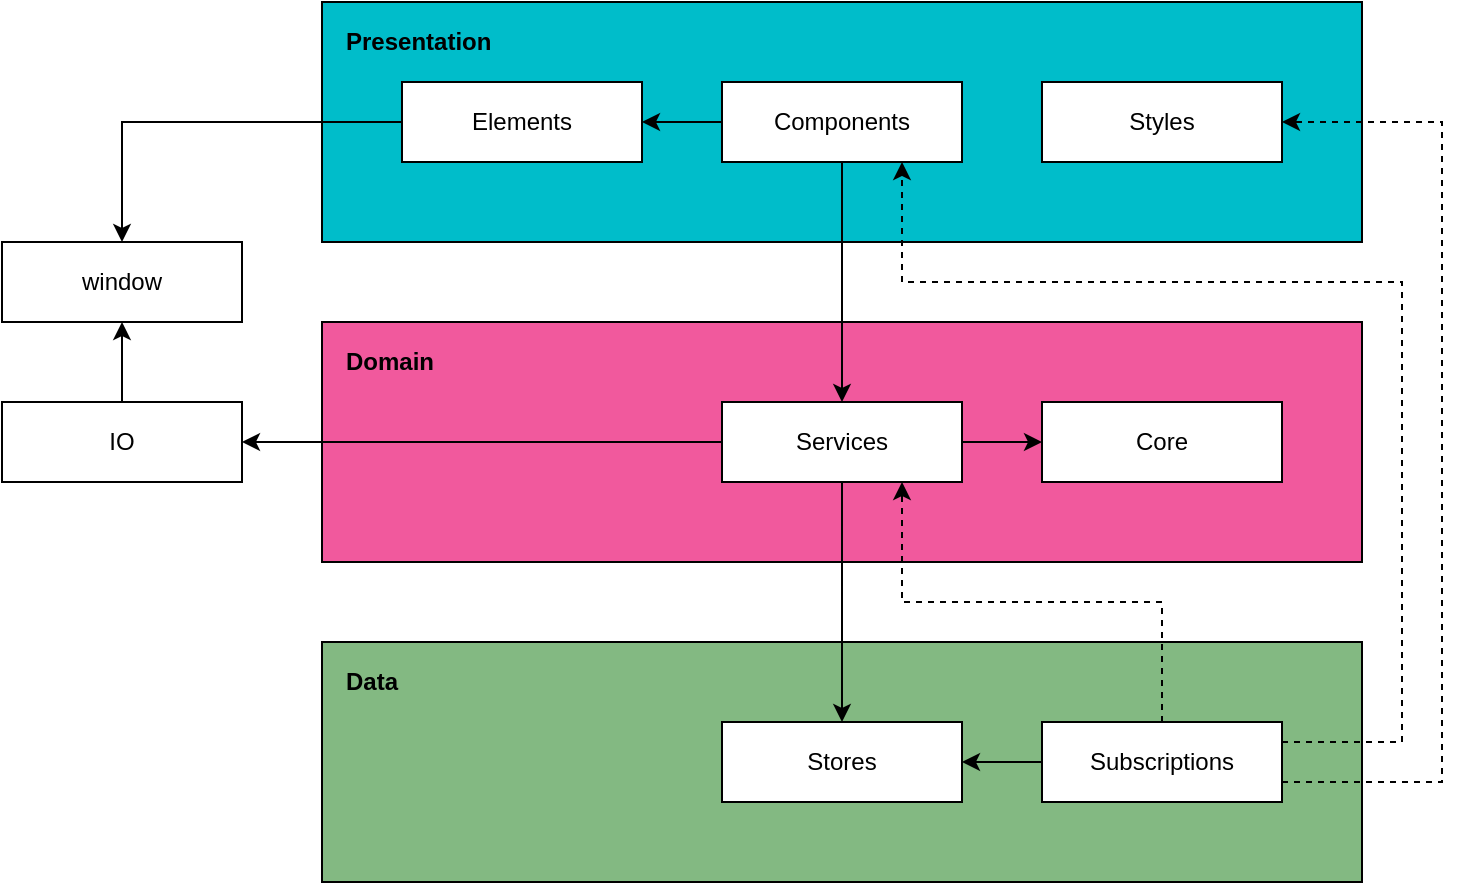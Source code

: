 <mxfile version="13.7.3" type="device"><diagram id="GKcRFWmUQGeXb-0CaaOn" name="Page-1"><mxGraphModel dx="946" dy="680" grid="1" gridSize="10" guides="1" tooltips="1" connect="1" arrows="1" fold="1" page="1" pageScale="1" pageWidth="827" pageHeight="1169" math="0" shadow="0"><root><mxCell id="0"/><mxCell id="1" parent="0"/><mxCell id="piwcQ8Mv1SXEnnkc5axC-37" value="" style="rounded=0;whiteSpace=wrap;html=1;fillColor=#83b982;" parent="1" vertex="1"><mxGeometry x="200" y="360" width="520" height="120" as="geometry"/></mxCell><mxCell id="piwcQ8Mv1SXEnnkc5axC-27" value="" style="rounded=0;whiteSpace=wrap;html=1;fillColor=#f1599d;" parent="1" vertex="1"><mxGeometry x="200" y="200" width="520" height="120" as="geometry"/></mxCell><mxCell id="piwcQ8Mv1SXEnnkc5axC-26" value="" style="rounded=0;whiteSpace=wrap;html=1;fillColor=#00BDCA;" parent="1" vertex="1"><mxGeometry x="200" y="40" width="520" height="120" as="geometry"/></mxCell><mxCell id="piwcQ8Mv1SXEnnkc5axC-5" value="Services" style="rounded=0;whiteSpace=wrap;html=1;" parent="1" vertex="1"><mxGeometry x="400" y="240" width="120" height="40" as="geometry"/></mxCell><mxCell id="piwcQ8Mv1SXEnnkc5axC-6" style="edgeStyle=orthogonalEdgeStyle;rounded=0;orthogonalLoop=1;jettySize=auto;html=1;exitX=0.5;exitY=1;exitDx=0;exitDy=0;entryX=0.5;entryY=0;entryDx=0;entryDy=0;" parent="1" source="piwcQ8Mv1SXEnnkc5axC-7" target="piwcQ8Mv1SXEnnkc5axC-5" edge="1"><mxGeometry relative="1" as="geometry"/></mxCell><mxCell id="piwcQ8Mv1SXEnnkc5axC-7" value="Components" style="rounded=0;whiteSpace=wrap;html=1;" parent="1" vertex="1"><mxGeometry x="400" y="80" width="120" height="40" as="geometry"/></mxCell><mxCell id="piwcQ8Mv1SXEnnkc5axC-8" value="Elements" style="rounded=0;whiteSpace=wrap;html=1;" parent="1" vertex="1"><mxGeometry x="240" y="80" width="120" height="40" as="geometry"/></mxCell><mxCell id="piwcQ8Mv1SXEnnkc5axC-31" value="" style="edgeStyle=orthogonalEdgeStyle;rounded=0;orthogonalLoop=1;jettySize=auto;html=1;" parent="1" source="piwcQ8Mv1SXEnnkc5axC-7" target="piwcQ8Mv1SXEnnkc5axC-8" edge="1"><mxGeometry relative="1" as="geometry"/></mxCell><mxCell id="piwcQ8Mv1SXEnnkc5axC-10" value="Stores" style="rounded=0;whiteSpace=wrap;html=1;" parent="1" vertex="1"><mxGeometry x="400" y="400" width="120" height="40" as="geometry"/></mxCell><mxCell id="piwcQ8Mv1SXEnnkc5axC-11" style="edgeStyle=orthogonalEdgeStyle;rounded=0;orthogonalLoop=1;jettySize=auto;html=1;exitX=0.5;exitY=1;exitDx=0;exitDy=0;entryX=0.5;entryY=0;entryDx=0;entryDy=0;" parent="1" source="piwcQ8Mv1SXEnnkc5axC-5" target="piwcQ8Mv1SXEnnkc5axC-10" edge="1"><mxGeometry relative="1" as="geometry"/></mxCell><mxCell id="piwcQ8Mv1SXEnnkc5axC-39" style="edgeStyle=orthogonalEdgeStyle;rounded=0;orthogonalLoop=1;jettySize=auto;html=1;exitX=0;exitY=0.5;exitDx=0;exitDy=0;entryX=1;entryY=0.5;entryDx=0;entryDy=0;" parent="1" source="piwcQ8Mv1SXEnnkc5axC-14" target="piwcQ8Mv1SXEnnkc5axC-10" edge="1"><mxGeometry relative="1" as="geometry"/></mxCell><mxCell id="piwcQ8Mv1SXEnnkc5axC-46" style="edgeStyle=orthogonalEdgeStyle;rounded=0;orthogonalLoop=1;jettySize=auto;html=1;exitX=0.5;exitY=0;exitDx=0;exitDy=0;entryX=0.75;entryY=1;entryDx=0;entryDy=0;dashed=1;" parent="1" source="piwcQ8Mv1SXEnnkc5axC-14" target="piwcQ8Mv1SXEnnkc5axC-5" edge="1"><mxGeometry relative="1" as="geometry"/></mxCell><mxCell id="tBDK8Tk6ll0yiyrmDSJZ-3" style="edgeStyle=orthogonalEdgeStyle;rounded=0;orthogonalLoop=1;jettySize=auto;html=1;exitX=1;exitY=0.25;exitDx=0;exitDy=0;entryX=0.75;entryY=1;entryDx=0;entryDy=0;dashed=1;" edge="1" parent="1" source="piwcQ8Mv1SXEnnkc5axC-14" target="piwcQ8Mv1SXEnnkc5axC-7"><mxGeometry relative="1" as="geometry"><Array as="points"><mxPoint x="740" y="410"/><mxPoint x="740" y="180"/><mxPoint x="490" y="180"/></Array></mxGeometry></mxCell><mxCell id="tBDK8Tk6ll0yiyrmDSJZ-4" style="edgeStyle=orthogonalEdgeStyle;rounded=0;orthogonalLoop=1;jettySize=auto;html=1;exitX=1;exitY=0.75;exitDx=0;exitDy=0;entryX=1;entryY=0.5;entryDx=0;entryDy=0;dashed=1;" edge="1" parent="1" source="piwcQ8Mv1SXEnnkc5axC-14" target="tBDK8Tk6ll0yiyrmDSJZ-1"><mxGeometry relative="1" as="geometry"><Array as="points"><mxPoint x="760" y="430"/><mxPoint x="760" y="100"/></Array></mxGeometry></mxCell><mxCell id="piwcQ8Mv1SXEnnkc5axC-14" value="Subscriptions" style="rounded=0;whiteSpace=wrap;html=1;" parent="1" vertex="1"><mxGeometry x="560" y="400" width="120" height="40" as="geometry"/></mxCell><mxCell id="piwcQ8Mv1SXEnnkc5axC-44" value="" style="edgeStyle=orthogonalEdgeStyle;rounded=0;orthogonalLoop=1;jettySize=auto;html=1;" parent="1" source="piwcQ8Mv1SXEnnkc5axC-18" target="piwcQ8Mv1SXEnnkc5axC-20" edge="1"><mxGeometry relative="1" as="geometry"/></mxCell><mxCell id="piwcQ8Mv1SXEnnkc5axC-18" value="IO" style="rounded=0;whiteSpace=wrap;html=1;" parent="1" vertex="1"><mxGeometry x="40" y="240" width="120" height="40" as="geometry"/></mxCell><mxCell id="piwcQ8Mv1SXEnnkc5axC-29" style="edgeStyle=orthogonalEdgeStyle;rounded=0;orthogonalLoop=1;jettySize=auto;html=1;exitX=0;exitY=0.5;exitDx=0;exitDy=0;entryX=1;entryY=0.5;entryDx=0;entryDy=0;" parent="1" source="piwcQ8Mv1SXEnnkc5axC-5" target="piwcQ8Mv1SXEnnkc5axC-18" edge="1"><mxGeometry relative="1" as="geometry"/></mxCell><mxCell id="piwcQ8Mv1SXEnnkc5axC-20" value="window" style="rounded=0;whiteSpace=wrap;html=1;" parent="1" vertex="1"><mxGeometry x="40" y="160" width="120" height="40" as="geometry"/></mxCell><mxCell id="piwcQ8Mv1SXEnnkc5axC-22" value="" style="edgeStyle=orthogonalEdgeStyle;rounded=0;orthogonalLoop=1;jettySize=auto;html=1;" parent="1" source="piwcQ8Mv1SXEnnkc5axC-8" target="piwcQ8Mv1SXEnnkc5axC-20" edge="1"><mxGeometry relative="1" as="geometry"/></mxCell><mxCell id="piwcQ8Mv1SXEnnkc5axC-24" value="Core" style="rounded=0;whiteSpace=wrap;html=1;" parent="1" vertex="1"><mxGeometry x="560" y="240" width="120" height="40" as="geometry"/></mxCell><mxCell id="piwcQ8Mv1SXEnnkc5axC-34" value="Presentation" style="text;html=1;strokeColor=none;fillColor=none;align=left;verticalAlign=middle;whiteSpace=wrap;rounded=0;fontStyle=1" parent="1" vertex="1"><mxGeometry x="210" y="50" width="90" height="20" as="geometry"/></mxCell><mxCell id="piwcQ8Mv1SXEnnkc5axC-36" value="Domain" style="text;html=1;strokeColor=none;fillColor=none;align=left;verticalAlign=middle;whiteSpace=wrap;rounded=0;fontStyle=1" parent="1" vertex="1"><mxGeometry x="210" y="210" width="90" height="20" as="geometry"/></mxCell><mxCell id="piwcQ8Mv1SXEnnkc5axC-38" value="Data" style="text;html=1;strokeColor=none;fillColor=none;align=left;verticalAlign=middle;whiteSpace=wrap;rounded=0;fontStyle=1" parent="1" vertex="1"><mxGeometry x="210" y="370" width="90" height="20" as="geometry"/></mxCell><mxCell id="piwcQ8Mv1SXEnnkc5axC-30" value="" style="edgeStyle=orthogonalEdgeStyle;rounded=0;orthogonalLoop=1;jettySize=auto;html=1;" parent="1" source="piwcQ8Mv1SXEnnkc5axC-5" target="piwcQ8Mv1SXEnnkc5axC-24" edge="1"><mxGeometry relative="1" as="geometry"/></mxCell><mxCell id="tBDK8Tk6ll0yiyrmDSJZ-1" value="Styles" style="rounded=0;whiteSpace=wrap;html=1;" vertex="1" parent="1"><mxGeometry x="560" y="80" width="120" height="40" as="geometry"/></mxCell></root></mxGraphModel></diagram></mxfile>